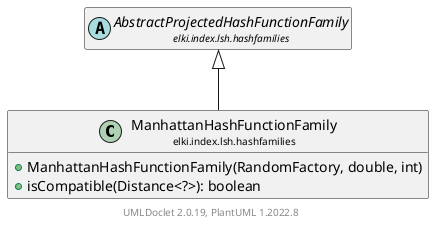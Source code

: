 @startuml
    remove .*\.(Instance|Par|Parameterizer|Factory)$
    set namespaceSeparator none
    hide empty fields
    hide empty methods

    class "<size:14>ManhattanHashFunctionFamily\n<size:10>elki.index.lsh.hashfamilies" as elki.index.lsh.hashfamilies.ManhattanHashFunctionFamily [[ManhattanHashFunctionFamily.html]] {
        +ManhattanHashFunctionFamily(RandomFactory, double, int)
        +isCompatible(Distance<?>): boolean
    }

    abstract class "<size:14>AbstractProjectedHashFunctionFamily\n<size:10>elki.index.lsh.hashfamilies" as elki.index.lsh.hashfamilies.AbstractProjectedHashFunctionFamily [[AbstractProjectedHashFunctionFamily.html]]
    class "<size:14>ManhattanHashFunctionFamily.Par\n<size:10>elki.index.lsh.hashfamilies" as elki.index.lsh.hashfamilies.ManhattanHashFunctionFamily.Par [[ManhattanHashFunctionFamily.Par.html]]

    elki.index.lsh.hashfamilies.AbstractProjectedHashFunctionFamily <|-- elki.index.lsh.hashfamilies.ManhattanHashFunctionFamily
    elki.index.lsh.hashfamilies.ManhattanHashFunctionFamily +-- elki.index.lsh.hashfamilies.ManhattanHashFunctionFamily.Par

    center footer UMLDoclet 2.0.19, PlantUML 1.2022.8
@enduml
